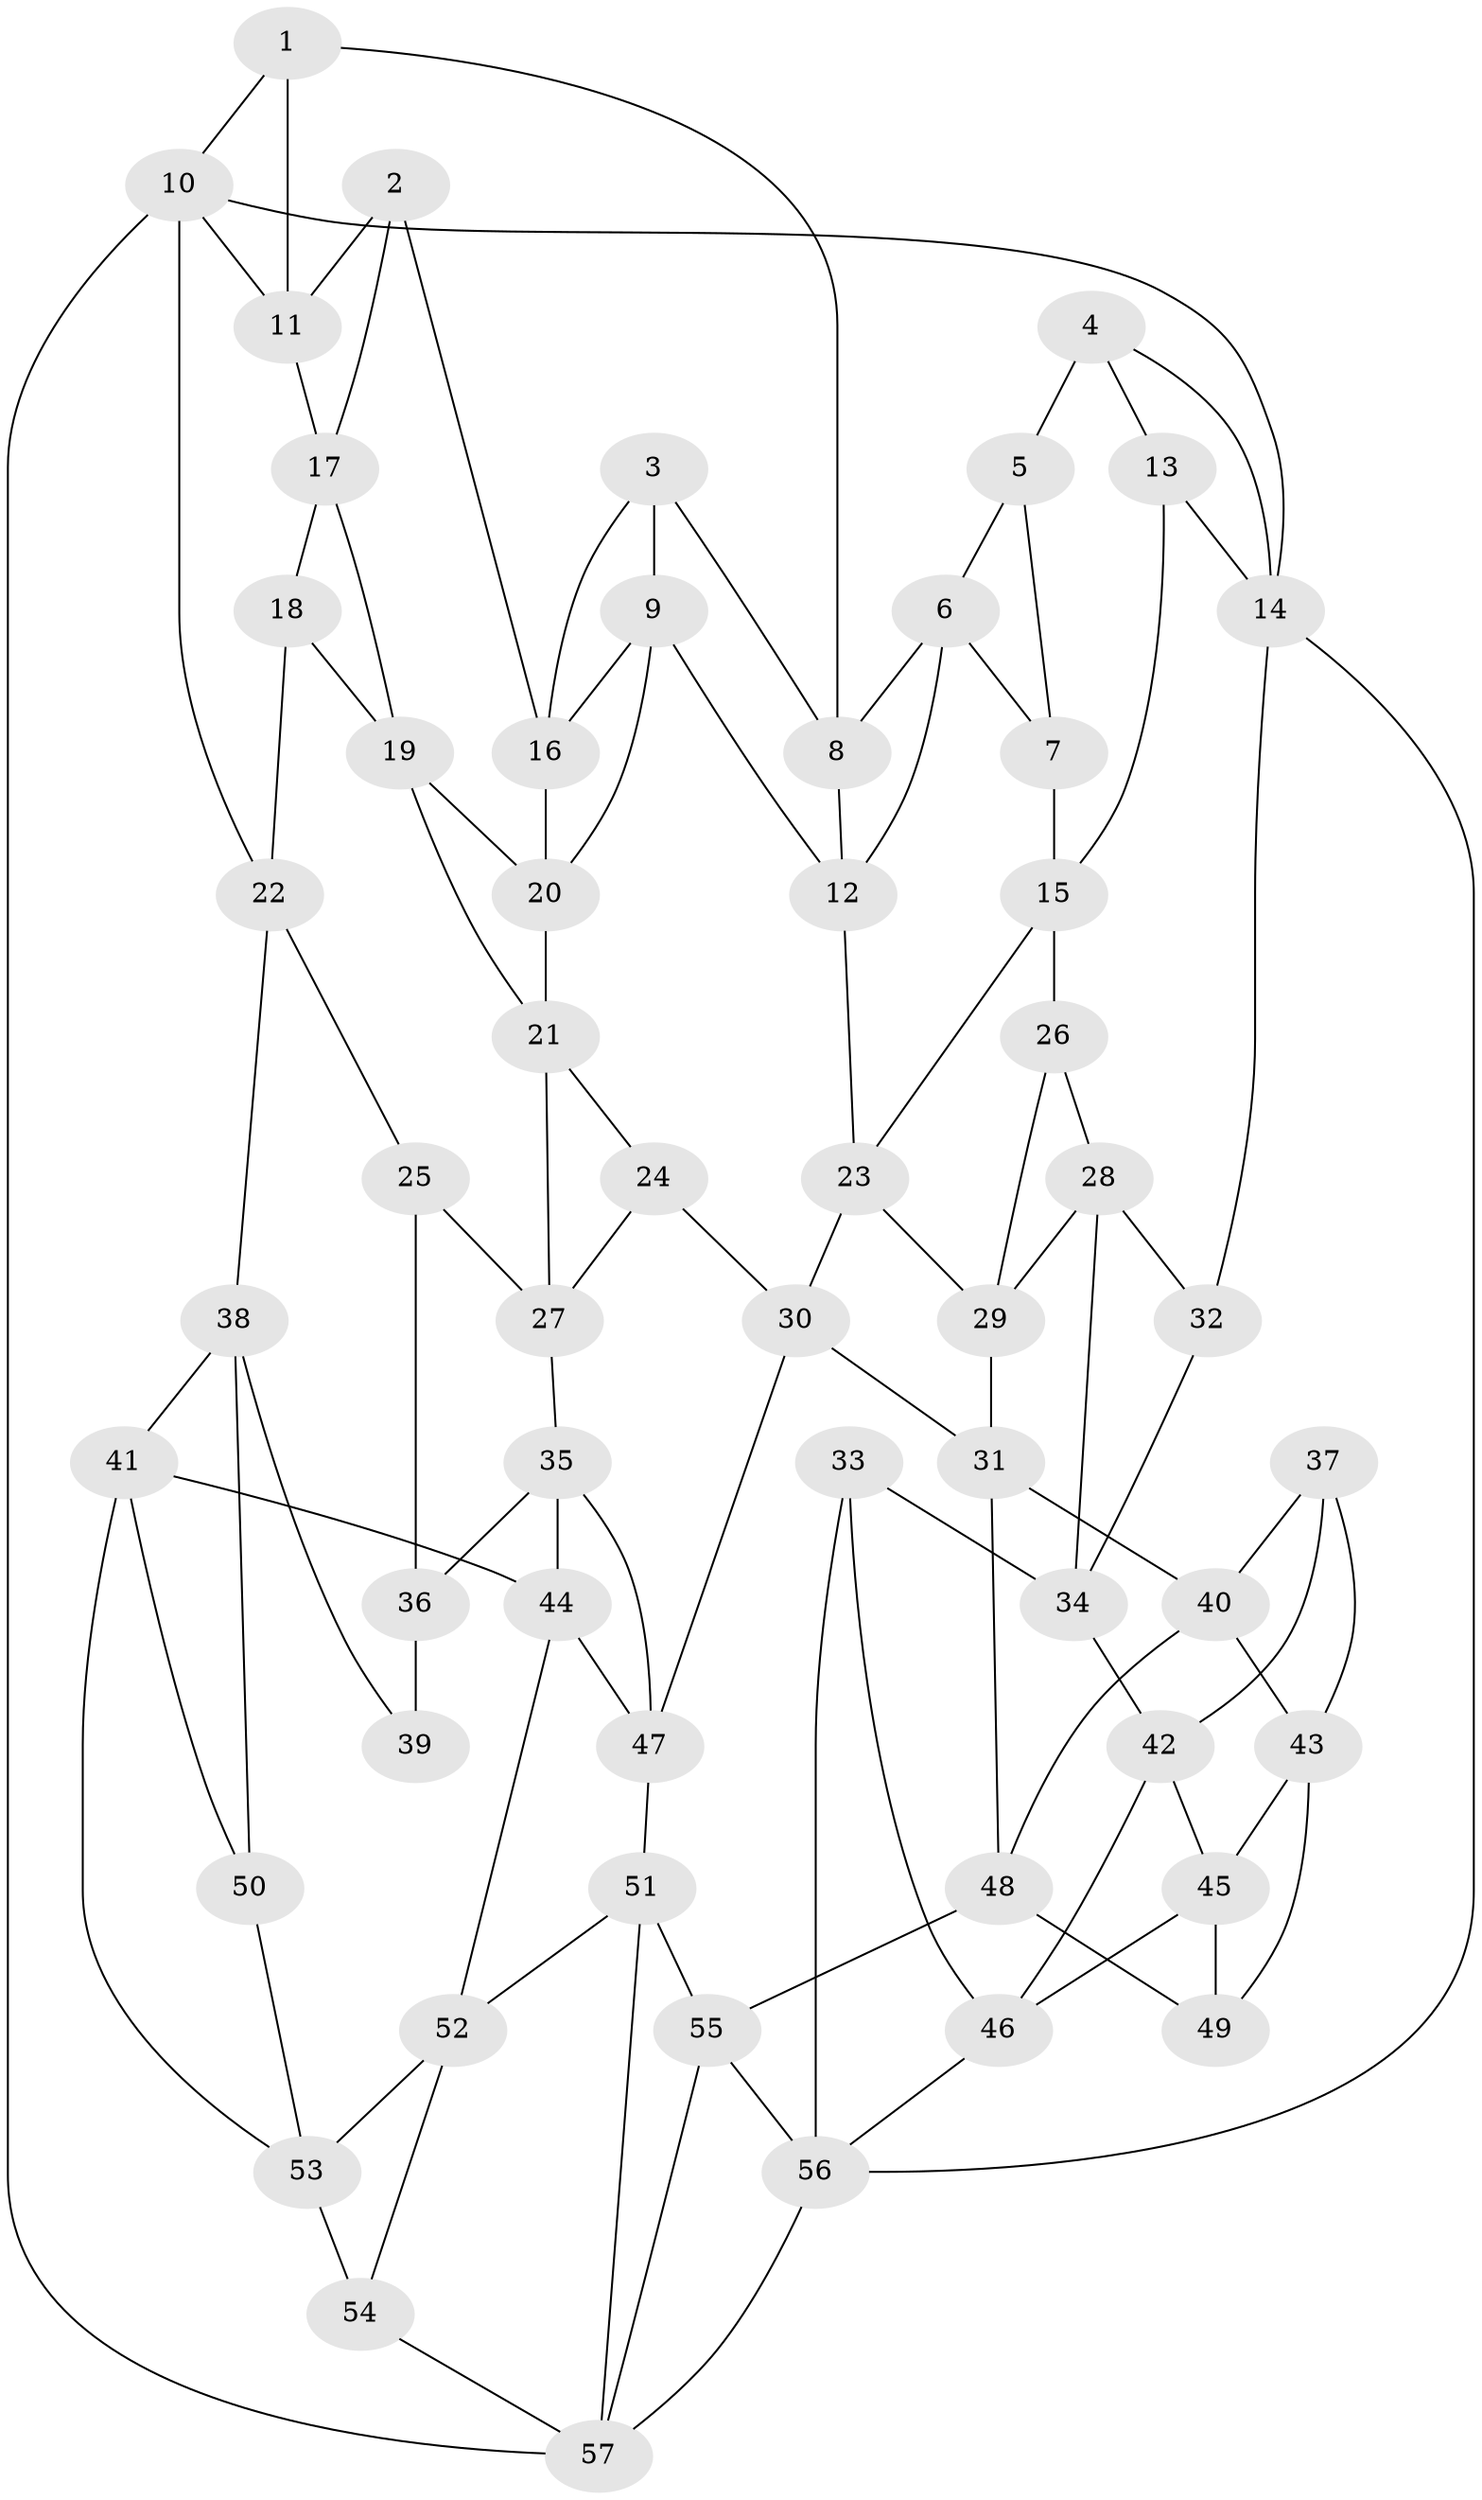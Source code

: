 // original degree distribution, {3: 0.02631578947368421, 5: 0.5, 6: 0.23684210526315788, 4: 0.23684210526315788}
// Generated by graph-tools (version 1.1) at 2025/03/03/09/25 03:03:19]
// undirected, 57 vertices, 106 edges
graph export_dot {
graph [start="1"]
  node [color=gray90,style=filled];
  1;
  2;
  3;
  4;
  5;
  6;
  7;
  8;
  9;
  10;
  11;
  12;
  13;
  14;
  15;
  16;
  17;
  18;
  19;
  20;
  21;
  22;
  23;
  24;
  25;
  26;
  27;
  28;
  29;
  30;
  31;
  32;
  33;
  34;
  35;
  36;
  37;
  38;
  39;
  40;
  41;
  42;
  43;
  44;
  45;
  46;
  47;
  48;
  49;
  50;
  51;
  52;
  53;
  54;
  55;
  56;
  57;
  1 -- 8 [weight=1.0];
  1 -- 10 [weight=1.0];
  1 -- 11 [weight=1.0];
  2 -- 11 [weight=1.0];
  2 -- 16 [weight=1.0];
  2 -- 17 [weight=1.0];
  3 -- 8 [weight=1.0];
  3 -- 9 [weight=1.0];
  3 -- 16 [weight=1.0];
  4 -- 5 [weight=2.0];
  4 -- 13 [weight=1.0];
  4 -- 14 [weight=1.0];
  5 -- 6 [weight=1.0];
  5 -- 7 [weight=1.0];
  6 -- 7 [weight=1.0];
  6 -- 8 [weight=1.0];
  6 -- 12 [weight=1.0];
  7 -- 15 [weight=1.0];
  8 -- 12 [weight=1.0];
  9 -- 12 [weight=1.0];
  9 -- 16 [weight=1.0];
  9 -- 20 [weight=1.0];
  10 -- 11 [weight=1.0];
  10 -- 14 [weight=1.0];
  10 -- 22 [weight=1.0];
  10 -- 57 [weight=1.0];
  11 -- 17 [weight=1.0];
  12 -- 23 [weight=1.0];
  13 -- 14 [weight=1.0];
  13 -- 15 [weight=1.0];
  14 -- 32 [weight=1.0];
  14 -- 56 [weight=1.0];
  15 -- 23 [weight=1.0];
  15 -- 26 [weight=1.0];
  16 -- 20 [weight=1.0];
  17 -- 18 [weight=1.0];
  17 -- 19 [weight=1.0];
  18 -- 19 [weight=1.0];
  18 -- 22 [weight=1.0];
  19 -- 20 [weight=1.0];
  19 -- 21 [weight=1.0];
  20 -- 21 [weight=1.0];
  21 -- 24 [weight=1.0];
  21 -- 27 [weight=1.0];
  22 -- 25 [weight=1.0];
  22 -- 38 [weight=1.0];
  23 -- 29 [weight=1.0];
  23 -- 30 [weight=1.0];
  24 -- 27 [weight=1.0];
  24 -- 30 [weight=1.0];
  25 -- 27 [weight=1.0];
  25 -- 36 [weight=1.0];
  26 -- 28 [weight=1.0];
  26 -- 29 [weight=1.0];
  27 -- 35 [weight=1.0];
  28 -- 29 [weight=1.0];
  28 -- 32 [weight=1.0];
  28 -- 34 [weight=1.0];
  29 -- 31 [weight=1.0];
  30 -- 31 [weight=1.0];
  30 -- 47 [weight=1.0];
  31 -- 40 [weight=1.0];
  31 -- 48 [weight=1.0];
  32 -- 34 [weight=1.0];
  33 -- 34 [weight=1.0];
  33 -- 46 [weight=1.0];
  33 -- 56 [weight=1.0];
  34 -- 42 [weight=1.0];
  35 -- 36 [weight=1.0];
  35 -- 44 [weight=1.0];
  35 -- 47 [weight=1.0];
  36 -- 39 [weight=2.0];
  37 -- 40 [weight=1.0];
  37 -- 42 [weight=1.0];
  37 -- 43 [weight=1.0];
  38 -- 39 [weight=1.0];
  38 -- 41 [weight=1.0];
  38 -- 50 [weight=1.0];
  40 -- 43 [weight=1.0];
  40 -- 48 [weight=1.0];
  41 -- 44 [weight=1.0];
  41 -- 50 [weight=1.0];
  41 -- 53 [weight=1.0];
  42 -- 45 [weight=1.0];
  42 -- 46 [weight=1.0];
  43 -- 45 [weight=1.0];
  43 -- 49 [weight=1.0];
  44 -- 47 [weight=1.0];
  44 -- 52 [weight=1.0];
  45 -- 46 [weight=1.0];
  45 -- 49 [weight=1.0];
  46 -- 56 [weight=1.0];
  47 -- 51 [weight=1.0];
  48 -- 49 [weight=1.0];
  48 -- 55 [weight=1.0];
  50 -- 53 [weight=2.0];
  51 -- 52 [weight=1.0];
  51 -- 55 [weight=1.0];
  51 -- 57 [weight=1.0];
  52 -- 53 [weight=1.0];
  52 -- 54 [weight=1.0];
  53 -- 54 [weight=2.0];
  54 -- 57 [weight=1.0];
  55 -- 56 [weight=1.0];
  55 -- 57 [weight=1.0];
  56 -- 57 [weight=1.0];
}
